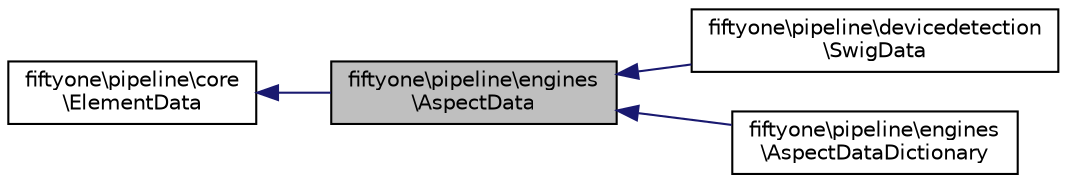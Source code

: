 digraph "fiftyone\pipeline\engines\AspectData"
{
 // LATEX_PDF_SIZE
  bgcolor="transparent";
  edge [fontname="Helvetica",fontsize="10",labelfontname="Helvetica",labelfontsize="10"];
  node [fontname="Helvetica",fontsize="10",shape=record];
  rankdir="LR";
  Node0 [label="fiftyone\\pipeline\\engines\l\\AspectData",height=0.2,width=0.4,color="black", fillcolor="grey75", style="filled", fontcolor="black",tooltip="aspectData extends elementData by adding the option of a missing property service It also allows prop..."];
  Node1 -> Node0 [dir="back",color="midnightblue",fontsize="10",style="solid",fontname="Helvetica"];
  Node1 [label="fiftyone\\pipeline\\core\l\\ElementData",height=0.2,width=0.4,color="black",URL="$classfiftyone_1_1pipeline_1_1core_1_1_element_data.html",tooltip="Stores information created by a FlowElement based on FlowData."];
  Node0 -> Node2 [dir="back",color="midnightblue",fontsize="10",style="solid",fontname="Helvetica"];
  Node2 [label="fiftyone\\pipeline\\devicedetection\l\\SwigData",height=0.2,width=0.4,color="black",URL="$classfiftyone_1_1pipeline_1_1devicedetection_1_1_swig_data.html",tooltip=" "];
  Node0 -> Node3 [dir="back",color="midnightblue",fontsize="10",style="solid",fontname="Helvetica"];
  Node3 [label="fiftyone\\pipeline\\engines\l\\AspectDataDictionary",height=0.2,width=0.4,color="black",URL="$classfiftyone_1_1pipeline_1_1engines_1_1_aspect_data_dictionary.html",tooltip="aspectData class extension that stores content as an array Similar to elementDataDictionary in the Pi..."];
}

